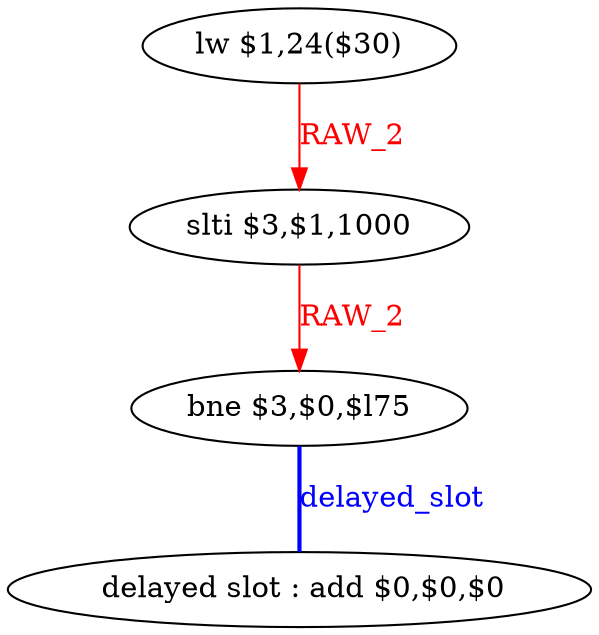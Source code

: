 digraph G1 {
node [shape = ellipse];
i3 [label = " delayed slot : add $0,$0,$0"] ;
i2 ->  i3 [style = bold, dir= none, fontcolor = blue, color = blue, label= "delayed_slot"];
i2 [label = "bne $3,$0,$l75"] ;
i0 [label = "lw $1,24($30)"] ;
i0 ->  i1 [color = red, fontcolor = red, label= "RAW_2"];
i1 [label = "slti $3,$1,1000"] ;
i1 ->  i2 [color = red, fontcolor = red, label= "RAW_2"];
}
